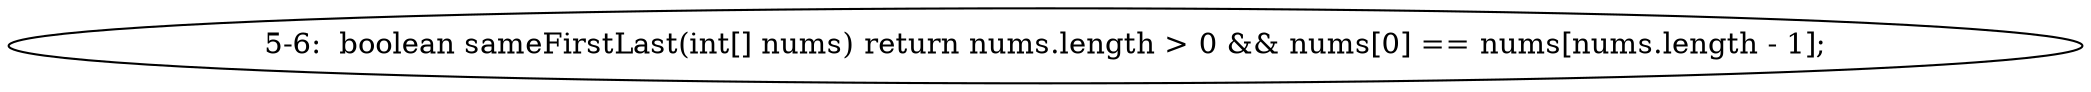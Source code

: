 digraph result_test { 
// graph-vertices
  a1  [label="5-6:  boolean sameFirstLast(int[] nums)	return nums.length > 0 && nums[0] == nums[nums.length - 1];"]; 
// graph-edges
}